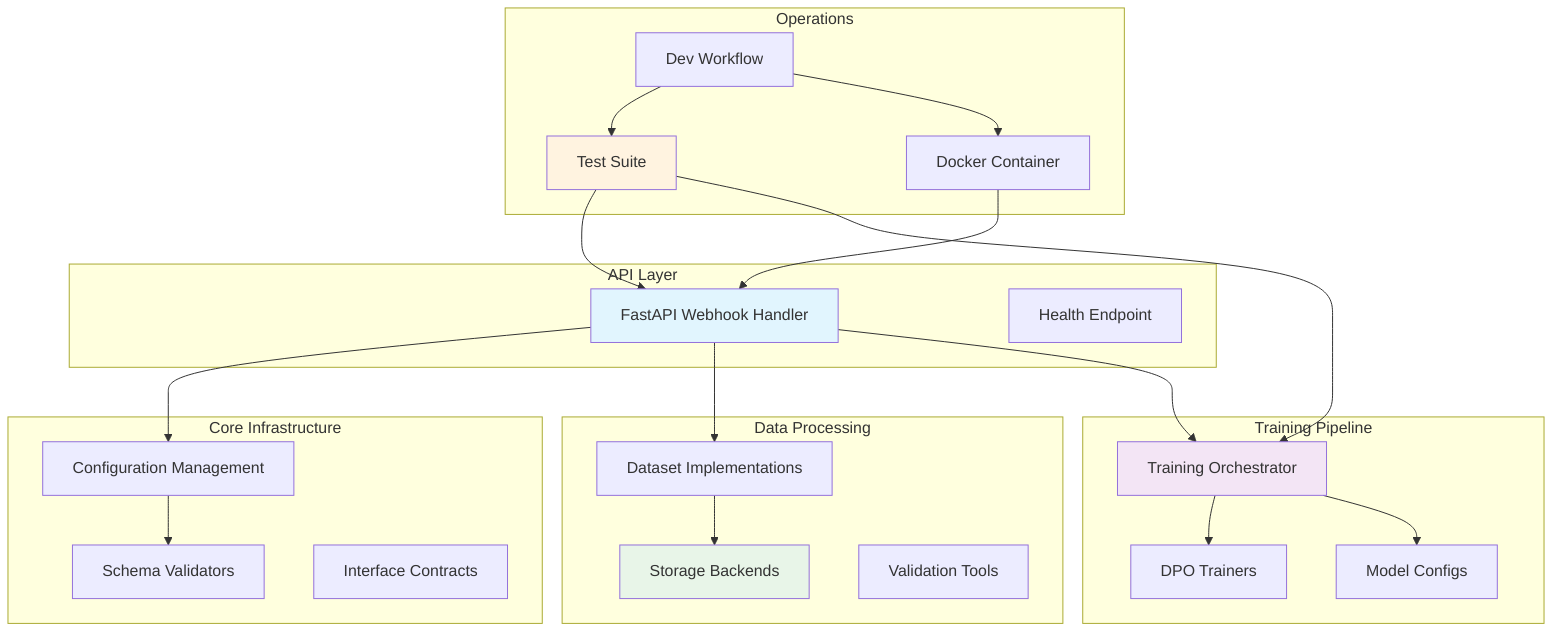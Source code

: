 graph TB
    subgraph "API Layer"
        API[FastAPI Webhook Handler]
        Health[Health Endpoint]
    end
    
    subgraph "Core Infrastructure"
        Config[Configuration Management]
        Validators[Schema Validators]
        Interfaces[Interface Contracts]
    end
    
    subgraph "Data Processing"
        Datasets[Dataset Implementations]
        Storage[Storage Backends]
        Tools[Validation Tools]
    end
    
    subgraph "Training Pipeline"
        Training[Training Orchestrator]
        Trainers[DPO Trainers]
        Models[Model Configs]
    end
    
    subgraph "Operations"
        Docker[Docker Container]
        Tests[Test Suite]
        Makefile[Dev Workflow]
    end
    
    API --> Config
    API --> Datasets
    API --> Training
    Config --> Validators
    Datasets --> Storage
    Training --> Trainers
    Training --> Models
    Docker --> API
    Tests --> API
    Tests --> Training
    Makefile --> Tests
    Makefile --> Docker
    
    style API fill:#e1f5fe
    style Training fill:#f3e5f5
    style Storage fill:#e8f5e8
    style Tests fill:#fff3e0